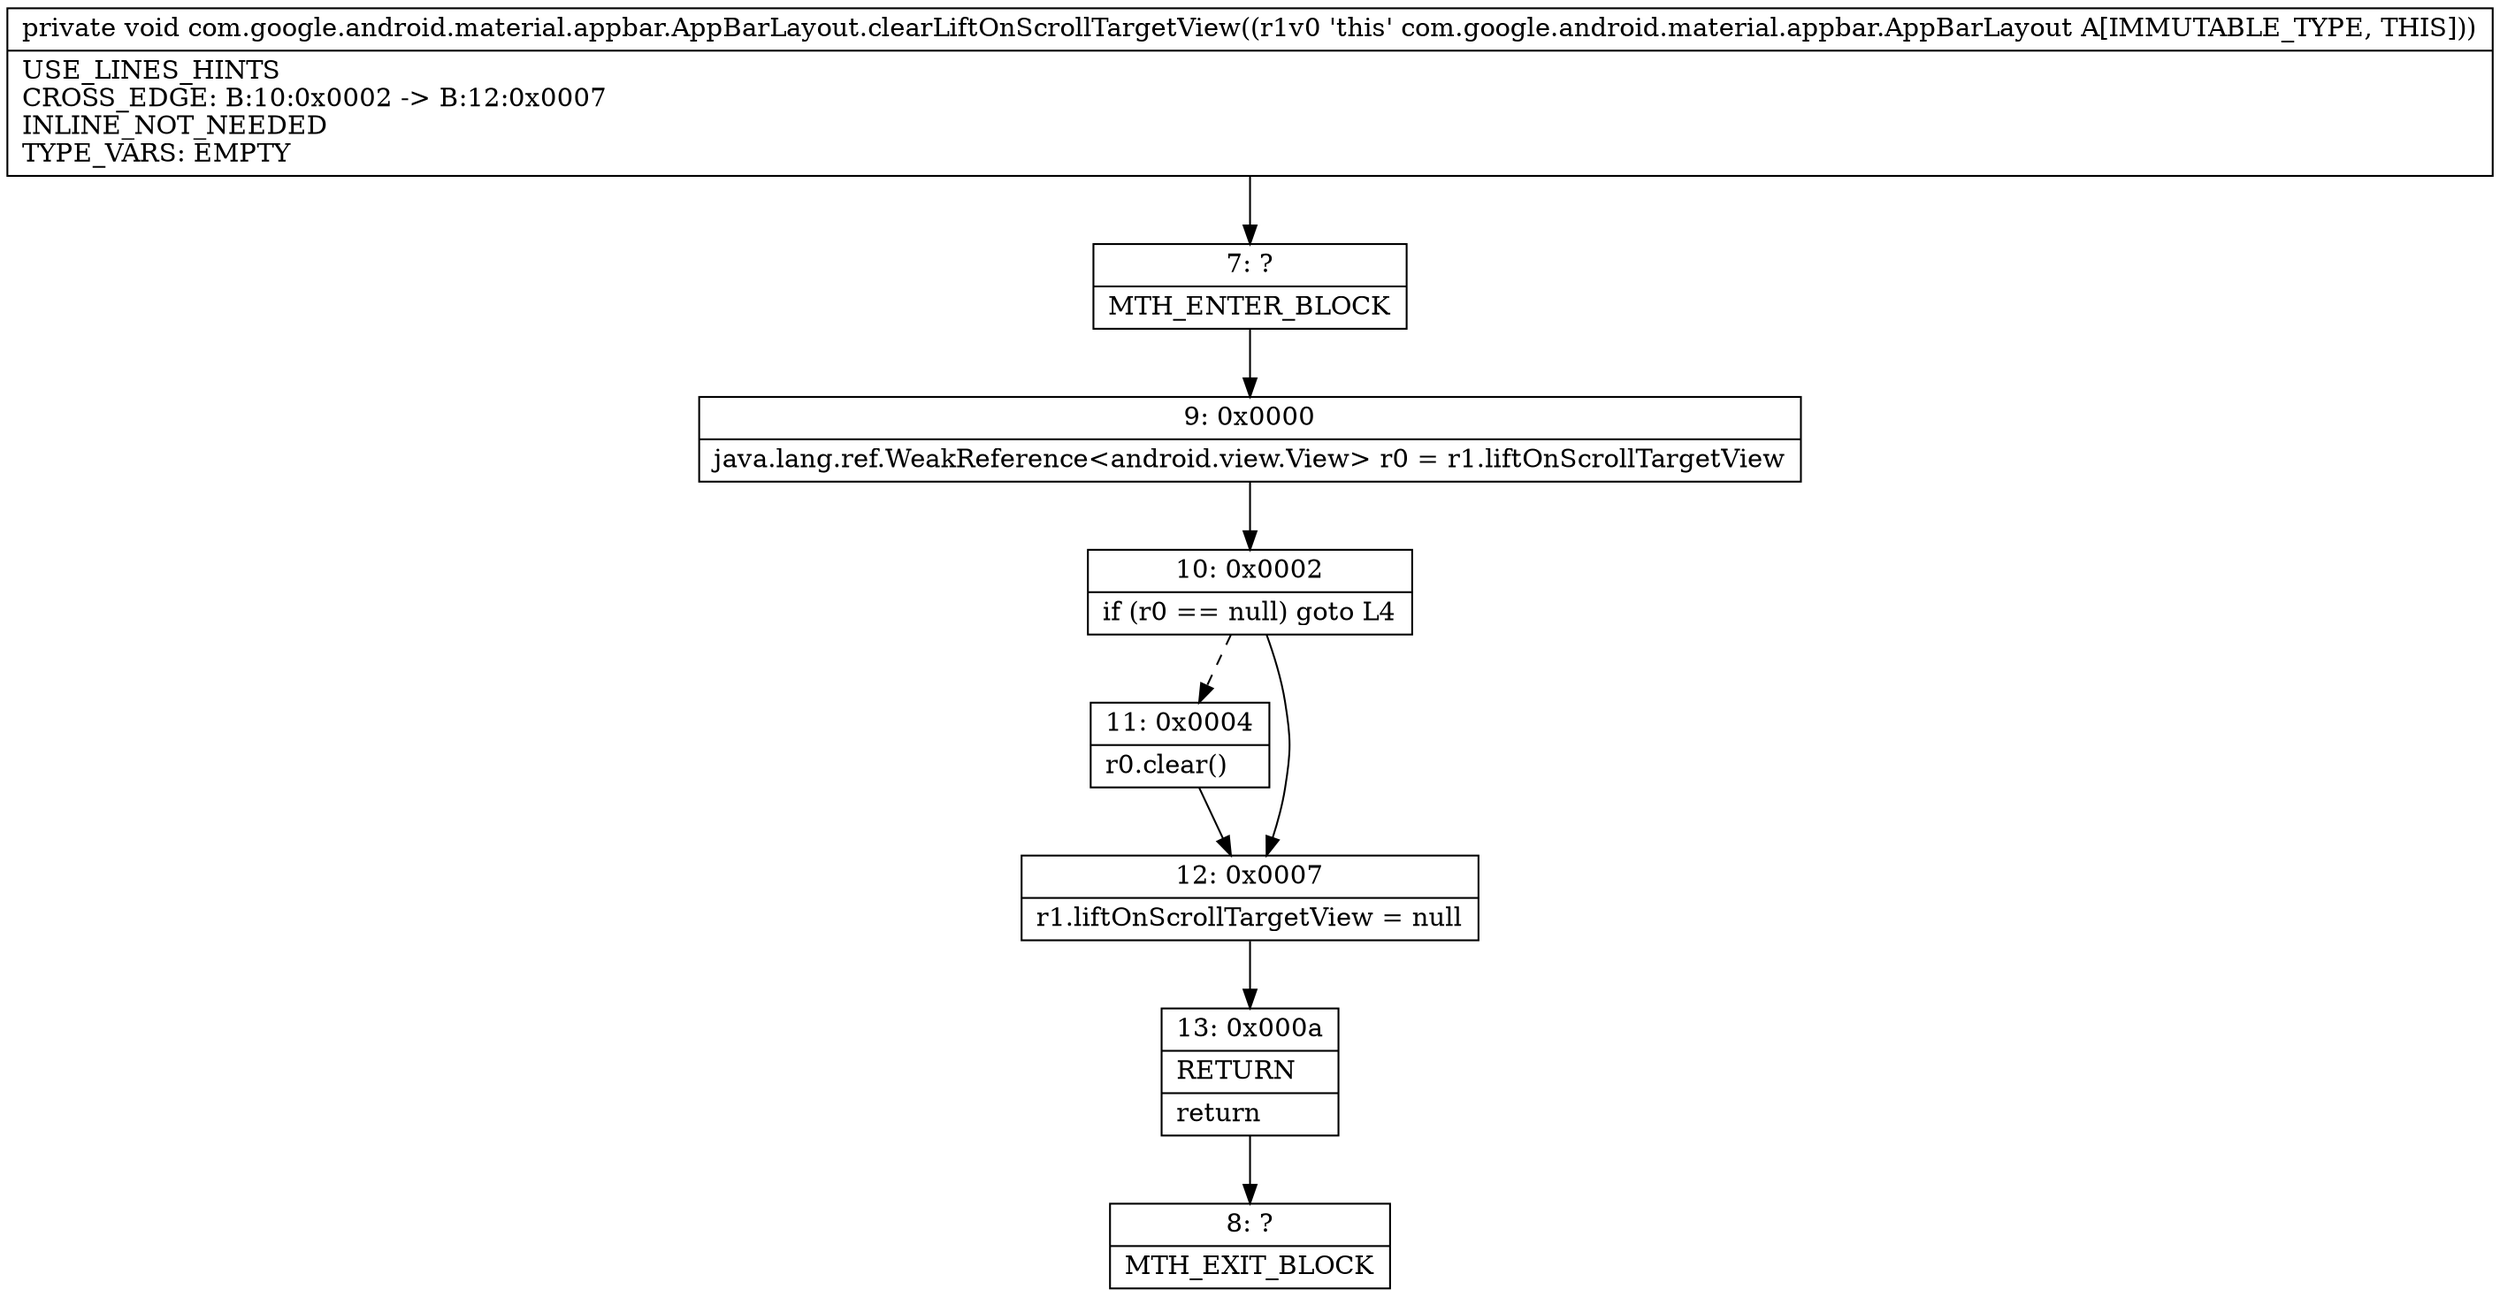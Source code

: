digraph "CFG forcom.google.android.material.appbar.AppBarLayout.clearLiftOnScrollTargetView()V" {
Node_7 [shape=record,label="{7\:\ ?|MTH_ENTER_BLOCK\l}"];
Node_9 [shape=record,label="{9\:\ 0x0000|java.lang.ref.WeakReference\<android.view.View\> r0 = r1.liftOnScrollTargetView\l}"];
Node_10 [shape=record,label="{10\:\ 0x0002|if (r0 == null) goto L4\l}"];
Node_11 [shape=record,label="{11\:\ 0x0004|r0.clear()\l}"];
Node_12 [shape=record,label="{12\:\ 0x0007|r1.liftOnScrollTargetView = null\l}"];
Node_13 [shape=record,label="{13\:\ 0x000a|RETURN\l|return\l}"];
Node_8 [shape=record,label="{8\:\ ?|MTH_EXIT_BLOCK\l}"];
MethodNode[shape=record,label="{private void com.google.android.material.appbar.AppBarLayout.clearLiftOnScrollTargetView((r1v0 'this' com.google.android.material.appbar.AppBarLayout A[IMMUTABLE_TYPE, THIS]))  | USE_LINES_HINTS\lCROSS_EDGE: B:10:0x0002 \-\> B:12:0x0007\lINLINE_NOT_NEEDED\lTYPE_VARS: EMPTY\l}"];
MethodNode -> Node_7;Node_7 -> Node_9;
Node_9 -> Node_10;
Node_10 -> Node_11[style=dashed];
Node_10 -> Node_12;
Node_11 -> Node_12;
Node_12 -> Node_13;
Node_13 -> Node_8;
}

